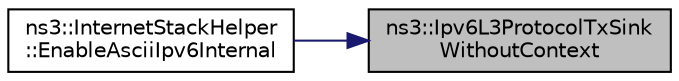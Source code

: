 digraph "ns3::Ipv6L3ProtocolTxSinkWithoutContext"
{
 // LATEX_PDF_SIZE
  edge [fontname="Helvetica",fontsize="10",labelfontname="Helvetica",labelfontsize="10"];
  node [fontname="Helvetica",fontsize="10",shape=record];
  rankdir="RL";
  Node1 [label="ns3::Ipv6L3ProtocolTxSink\lWithoutContext",height=0.2,width=0.4,color="black", fillcolor="grey75", style="filled", fontcolor="black",tooltip="Sync function for IPv6 transmitted packet - Ascii output."];
  Node1 -> Node2 [dir="back",color="midnightblue",fontsize="10",style="solid",fontname="Helvetica"];
  Node2 [label="ns3::InternetStackHelper\l::EnableAsciiIpv6Internal",height=0.2,width=0.4,color="black", fillcolor="white", style="filled",URL="$classns3_1_1_internet_stack_helper.html#a812b901ab8c2aff1f7feca6a9864b9c2",tooltip="Enable ascii trace output on the indicated Ipv6 and interface pair."];
}
